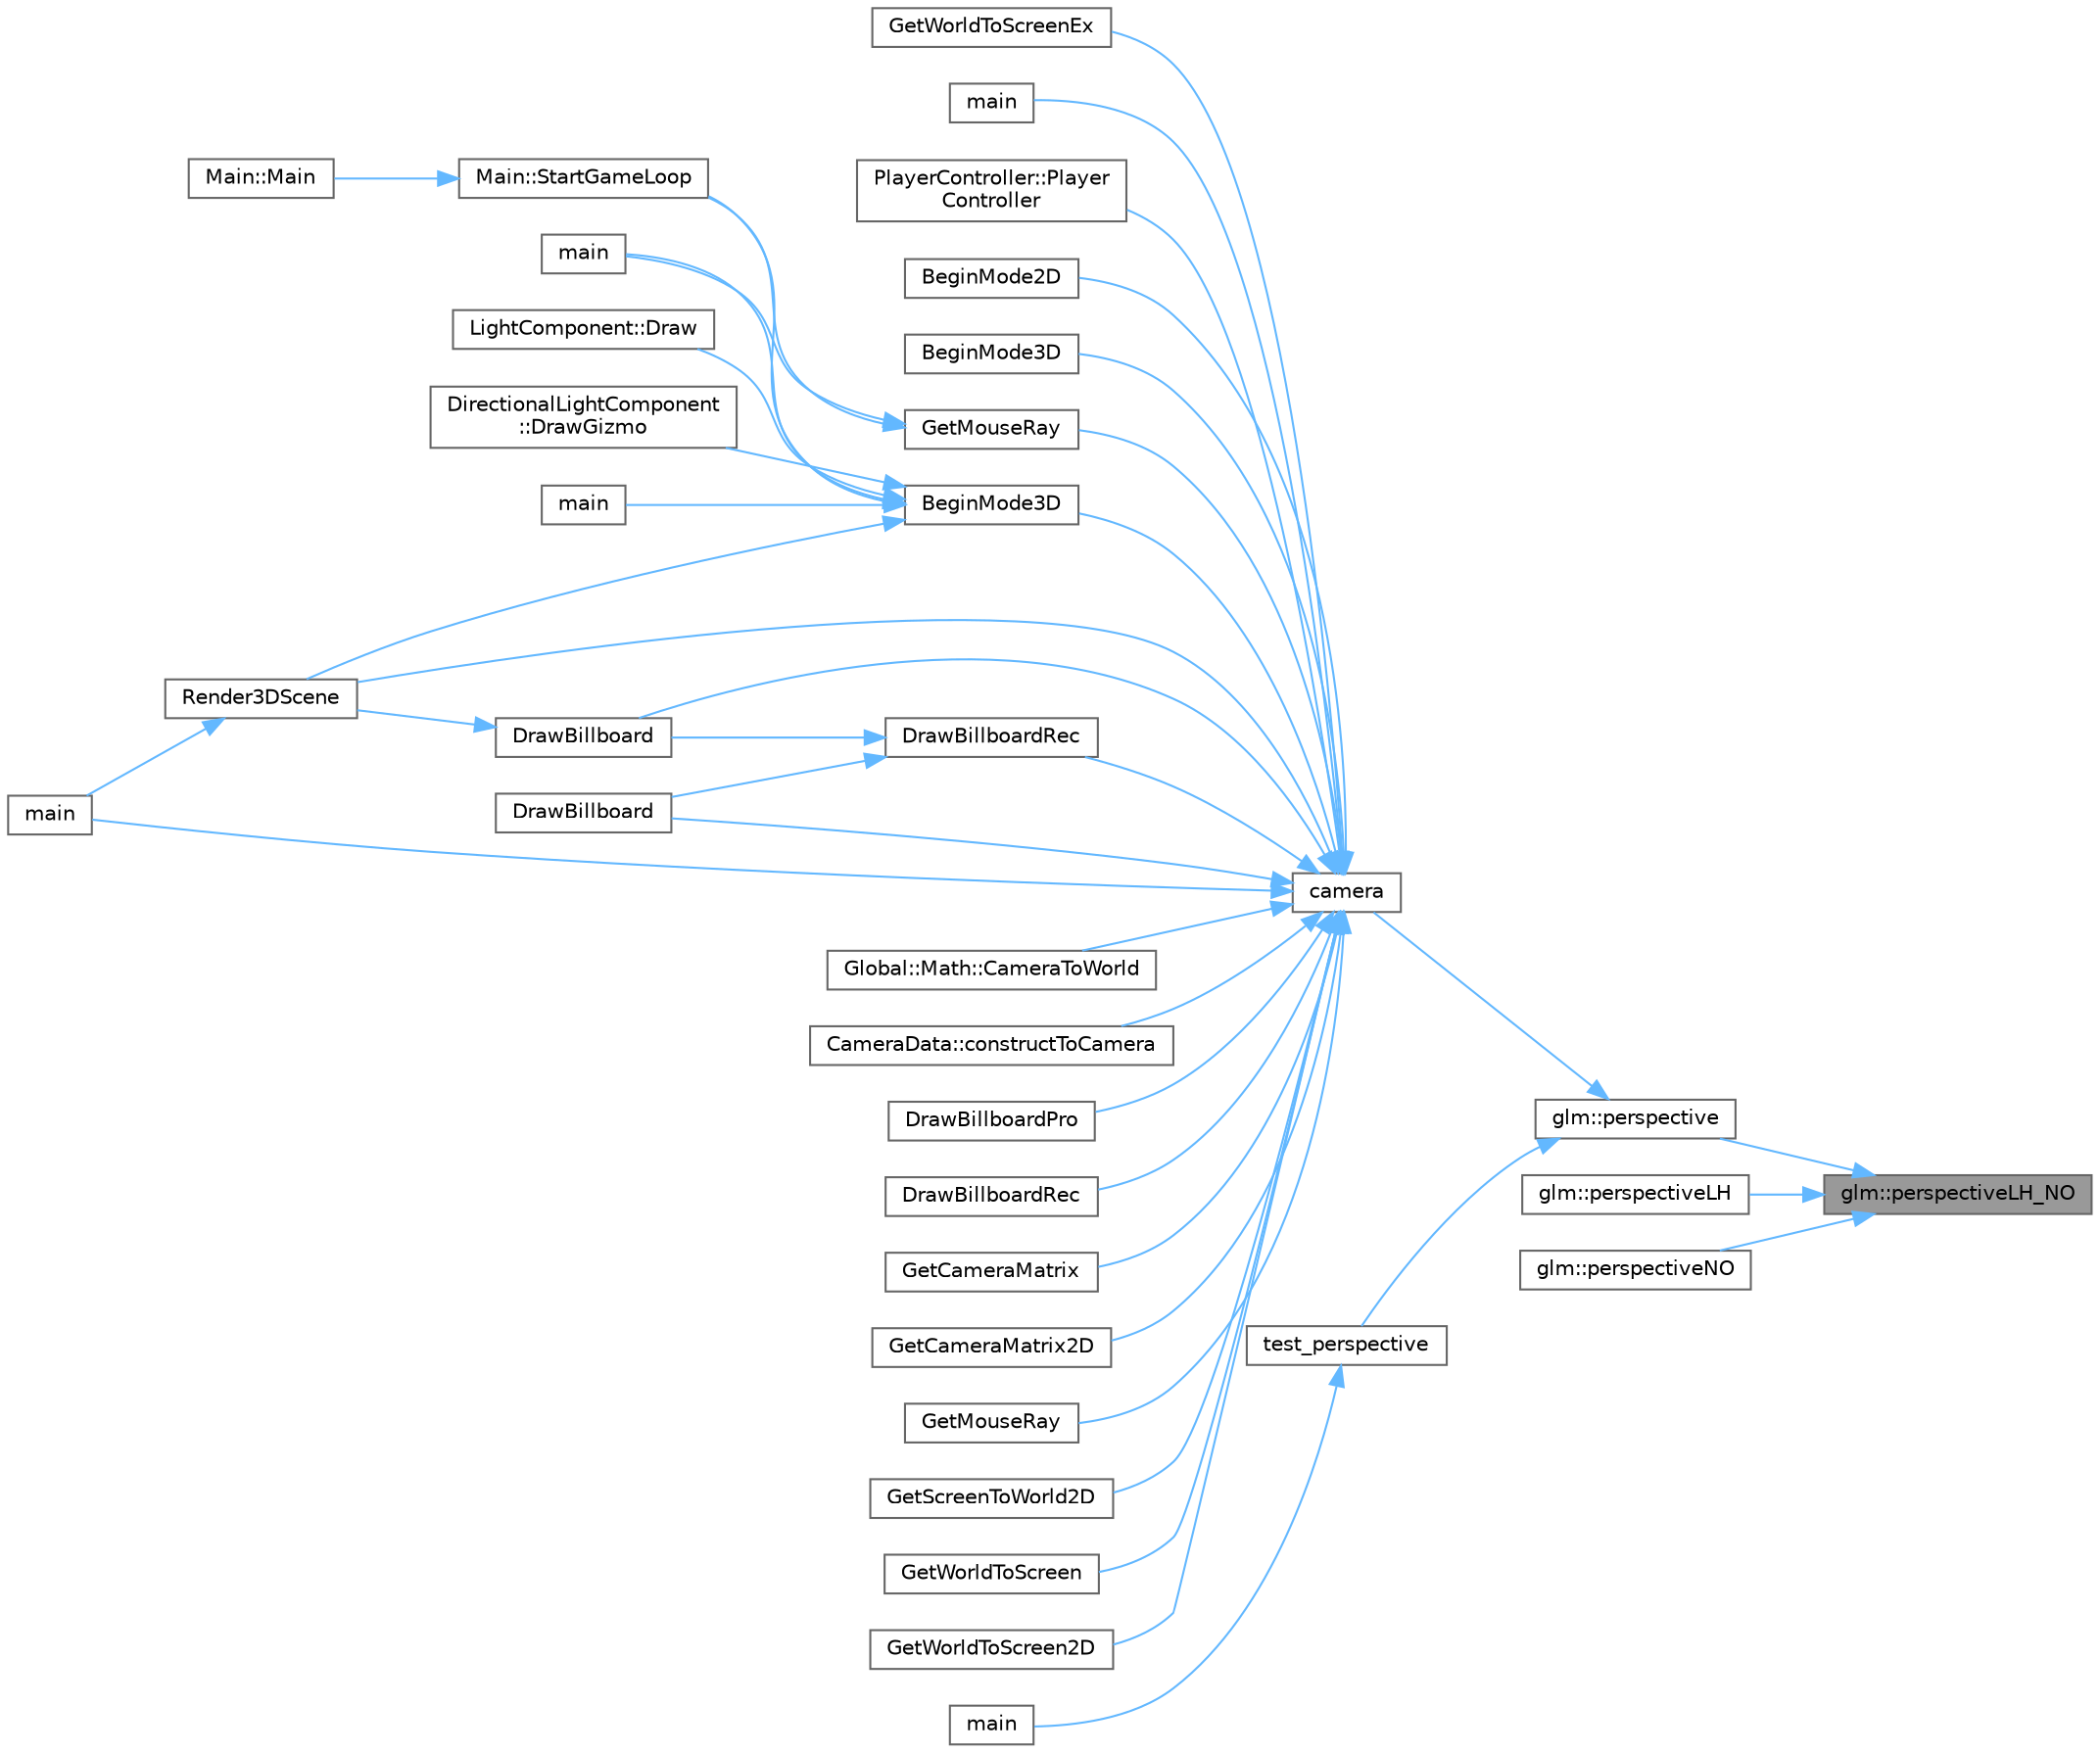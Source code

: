 digraph "glm::perspectiveLH_NO"
{
 // LATEX_PDF_SIZE
  bgcolor="transparent";
  edge [fontname=Helvetica,fontsize=10,labelfontname=Helvetica,labelfontsize=10];
  node [fontname=Helvetica,fontsize=10,shape=box,height=0.2,width=0.4];
  rankdir="RL";
  Node1 [id="Node000001",label="glm::perspectiveLH_NO",height=0.2,width=0.4,color="gray40", fillcolor="grey60", style="filled", fontcolor="black",tooltip=" "];
  Node1 -> Node2 [id="edge83_Node000001_Node000002",dir="back",color="steelblue1",style="solid",tooltip=" "];
  Node2 [id="Node000002",label="glm::perspective",height=0.2,width=0.4,color="grey40", fillcolor="white", style="filled",URL="$group__ext__matrix__clip__space.html#ga9e13be491fd69a438c8fda440cf0156e",tooltip=" "];
  Node2 -> Node3 [id="edge84_Node000002_Node000003",dir="back",color="steelblue1",style="solid",tooltip=" "];
  Node3 [id="Node000003",label="camera",height=0.2,width=0.4,color="grey40", fillcolor="white", style="filled",URL="$_classes_2lib_2glm_2test_2cmake_2test__find__glm_8cpp.html#a8f389d10179adf56cc907127d615c000",tooltip=" "];
  Node3 -> Node4 [id="edge85_Node000003_Node000004",dir="back",color="steelblue1",style="solid",tooltip=" "];
  Node4 [id="Node000004",label="BeginMode2D",height=0.2,width=0.4,color="grey40", fillcolor="white", style="filled",URL="$_old_2_classes_2lib_2rcore_8c.html#aafe334052bca4b8cdcce5adecfbc67c7",tooltip=" "];
  Node3 -> Node5 [id="edge86_Node000003_Node000005",dir="back",color="steelblue1",style="solid",tooltip=" "];
  Node5 [id="Node000005",label="BeginMode3D",height=0.2,width=0.4,color="grey40", fillcolor="white", style="filled",URL="$_classes_2lib_2rcore_8c.html#ac0458f5823cbb3e253d012f4386df71e",tooltip=" "];
  Node3 -> Node6 [id="edge87_Node000003_Node000006",dir="back",color="steelblue1",style="solid",tooltip=" "];
  Node6 [id="Node000006",label="BeginMode3D",height=0.2,width=0.4,color="grey40", fillcolor="white", style="filled",URL="$_old_2_classes_2lib_2rcore_8c.html#ac0458f5823cbb3e253d012f4386df71e",tooltip=" "];
  Node6 -> Node7 [id="edge88_Node000006_Node000007",dir="back",color="steelblue1",style="solid",tooltip=" "];
  Node7 [id="Node000007",label="LightComponent::Draw",height=0.2,width=0.4,color="grey40", fillcolor="white", style="filled",URL="$class_light_component.html#a0c2b41e339e319736fb46b4a8ff12b97",tooltip=" "];
  Node6 -> Node8 [id="edge89_Node000006_Node000008",dir="back",color="steelblue1",style="solid",tooltip=" "];
  Node8 [id="Node000008",label="DirectionalLightComponent\l::DrawGizmo",height=0.2,width=0.4,color="grey40", fillcolor="white", style="filled",URL="$class_directional_light_component.html#a190150ada7ffe8e53ae86c8e9d004f31",tooltip=" "];
  Node6 -> Node9 [id="edge90_Node000006_Node000009",dir="back",color="steelblue1",style="solid",tooltip=" "];
  Node9 [id="Node000009",label="main",height=0.2,width=0.4,color="grey40", fillcolor="white", style="filled",URL="$_classes_2_marching_cubes_8h.html#ae66f6b31b5ad750f1fe042a706a4e3d4",tooltip=" "];
  Node6 -> Node10 [id="edge91_Node000006_Node000010",dir="back",color="steelblue1",style="solid",tooltip=" "];
  Node10 [id="Node000010",label="main",height=0.2,width=0.4,color="grey40", fillcolor="white", style="filled",URL="$main_8cpp.html#a840291bc02cba5474a4cb46a9b9566fe",tooltip=" "];
  Node6 -> Node11 [id="edge92_Node000006_Node000011",dir="back",color="steelblue1",style="solid",tooltip=" "];
  Node11 [id="Node000011",label="Render3DScene",height=0.2,width=0.4,color="grey40", fillcolor="white", style="filled",URL="$_classes_2lib_2_raylib_erosion_standalone-main_2src_2main_8cpp.html#ad86ef8813977cfce37962bc5ceff25b3",tooltip=" "];
  Node11 -> Node12 [id="edge93_Node000011_Node000012",dir="back",color="steelblue1",style="solid",tooltip=" "];
  Node12 [id="Node000012",label="main",height=0.2,width=0.4,color="grey40", fillcolor="white", style="filled",URL="$_classes_2lib_2_raylib_erosion_standalone-main_2src_2main_8cpp.html#a840291bc02cba5474a4cb46a9b9566fe",tooltip=" "];
  Node6 -> Node13 [id="edge94_Node000006_Node000013",dir="back",color="steelblue1",style="solid",tooltip=" "];
  Node13 [id="Node000013",label="Main::StartGameLoop",height=0.2,width=0.4,color="grey40", fillcolor="white", style="filled",URL="$class_main.html#ae41f68a79f75d932839c81505b01b365",tooltip=" "];
  Node13 -> Node14 [id="edge95_Node000013_Node000014",dir="back",color="steelblue1",style="solid",tooltip=" "];
  Node14 [id="Node000014",label="Main::Main",height=0.2,width=0.4,color="grey40", fillcolor="white", style="filled",URL="$class_main.html#a50d4361a1b613205467a441b5c40c199",tooltip=" "];
  Node3 -> Node15 [id="edge96_Node000003_Node000015",dir="back",color="steelblue1",style="solid",tooltip=" "];
  Node15 [id="Node000015",label="Global::Math::CameraToWorld",height=0.2,width=0.4,color="grey40", fillcolor="white", style="filled",URL="$class_global_1_1_math.html#a05dc47d90fdc7114bea2de9db39fcb18",tooltip=" "];
  Node3 -> Node16 [id="edge97_Node000003_Node000016",dir="back",color="steelblue1",style="solid",tooltip=" "];
  Node16 [id="Node000016",label="CameraData::constructToCamera",height=0.2,width=0.4,color="grey40", fillcolor="white", style="filled",URL="$class_camera_data.html#ab02c7853c2ea6d33d346f1b863a45694",tooltip=" "];
  Node3 -> Node17 [id="edge98_Node000003_Node000017",dir="back",color="steelblue1",style="solid",tooltip=" "];
  Node17 [id="Node000017",label="DrawBillboard",height=0.2,width=0.4,color="grey40", fillcolor="white", style="filled",URL="$_classes_2lib_2_raylib_erosion_standalone-main_2raylib_2src_2models_8c.html#ae7037e4628c218a129ef41818ba824a5",tooltip=" "];
  Node3 -> Node18 [id="edge99_Node000003_Node000018",dir="back",color="steelblue1",style="solid",tooltip=" "];
  Node18 [id="Node000018",label="DrawBillboard",height=0.2,width=0.4,color="grey40", fillcolor="white", style="filled",URL="$_old_2_classes_2lib_2rmodels_8c.html#a91c826f25f6c8c9dac2a170f2fa9f73e",tooltip=" "];
  Node18 -> Node11 [id="edge100_Node000018_Node000011",dir="back",color="steelblue1",style="solid",tooltip=" "];
  Node3 -> Node19 [id="edge101_Node000003_Node000019",dir="back",color="steelblue1",style="solid",tooltip=" "];
  Node19 [id="Node000019",label="DrawBillboardPro",height=0.2,width=0.4,color="grey40", fillcolor="white", style="filled",URL="$_old_2_classes_2lib_2rmodels_8c.html#a65a8d3d882dd27491255eda7ddb51df9",tooltip=" "];
  Node3 -> Node20 [id="edge102_Node000003_Node000020",dir="back",color="steelblue1",style="solid",tooltip=" "];
  Node20 [id="Node000020",label="DrawBillboardRec",height=0.2,width=0.4,color="grey40", fillcolor="white", style="filled",URL="$_old_2_classes_2lib_2rmodels_8c.html#a0fb8e8e110d410452381595d148932c2",tooltip=" "];
  Node3 -> Node21 [id="edge103_Node000003_Node000021",dir="back",color="steelblue1",style="solid",tooltip=" "];
  Node21 [id="Node000021",label="DrawBillboardRec",height=0.2,width=0.4,color="grey40", fillcolor="white", style="filled",URL="$_classes_2lib_2raylib_2src_2models_8c.html#a74498df5d7e379ecfe9d9515d210783f",tooltip=" "];
  Node21 -> Node17 [id="edge104_Node000021_Node000017",dir="back",color="steelblue1",style="solid",tooltip=" "];
  Node21 -> Node18 [id="edge105_Node000021_Node000018",dir="back",color="steelblue1",style="solid",tooltip=" "];
  Node3 -> Node22 [id="edge106_Node000003_Node000022",dir="back",color="steelblue1",style="solid",tooltip=" "];
  Node22 [id="Node000022",label="GetCameraMatrix",height=0.2,width=0.4,color="grey40", fillcolor="white", style="filled",URL="$_old_2_classes_2lib_2rcore_8c.html#a5199e5731d1f8202c375c157da84d897",tooltip=" "];
  Node3 -> Node23 [id="edge107_Node000003_Node000023",dir="back",color="steelblue1",style="solid",tooltip=" "];
  Node23 [id="Node000023",label="GetCameraMatrix2D",height=0.2,width=0.4,color="grey40", fillcolor="white", style="filled",URL="$_old_2_classes_2lib_2rcore_8c.html#adc403b82ff73b4e9c88b6ab7c6fa42cb",tooltip=" "];
  Node3 -> Node24 [id="edge108_Node000003_Node000024",dir="back",color="steelblue1",style="solid",tooltip=" "];
  Node24 [id="Node000024",label="GetMouseRay",height=0.2,width=0.4,color="grey40", fillcolor="white", style="filled",URL="$_classes_2lib_2_raylib_erosion_standalone-main_2raylib_2src_2core_8c.html#adebca695e64d03e8b0df5f89148f438b",tooltip=" "];
  Node3 -> Node25 [id="edge109_Node000003_Node000025",dir="back",color="steelblue1",style="solid",tooltip=" "];
  Node25 [id="Node000025",label="GetMouseRay",height=0.2,width=0.4,color="grey40", fillcolor="white", style="filled",URL="$_old_2_classes_2lib_2rcore_8c.html#adebca695e64d03e8b0df5f89148f438b",tooltip=" "];
  Node25 -> Node10 [id="edge110_Node000025_Node000010",dir="back",color="steelblue1",style="solid",tooltip=" "];
  Node25 -> Node13 [id="edge111_Node000025_Node000013",dir="back",color="steelblue1",style="solid",tooltip=" "];
  Node3 -> Node26 [id="edge112_Node000003_Node000026",dir="back",color="steelblue1",style="solid",tooltip=" "];
  Node26 [id="Node000026",label="GetScreenToWorld2D",height=0.2,width=0.4,color="grey40", fillcolor="white", style="filled",URL="$_old_2_classes_2lib_2rcore_8c.html#a5e3e9e7f5e0a9b2632780721d5e14bab",tooltip=" "];
  Node3 -> Node27 [id="edge113_Node000003_Node000027",dir="back",color="steelblue1",style="solid",tooltip=" "];
  Node27 [id="Node000027",label="GetWorldToScreen",height=0.2,width=0.4,color="grey40", fillcolor="white", style="filled",URL="$_old_2_classes_2lib_2rcore_8c.html#a004634889dc275fe611014d7f2d26ac1",tooltip=" "];
  Node3 -> Node28 [id="edge114_Node000003_Node000028",dir="back",color="steelblue1",style="solid",tooltip=" "];
  Node28 [id="Node000028",label="GetWorldToScreen2D",height=0.2,width=0.4,color="grey40", fillcolor="white", style="filled",URL="$_old_2_classes_2lib_2rcore_8c.html#af318bdcc2e75a7f1cb1478435b2b4ba7",tooltip=" "];
  Node3 -> Node29 [id="edge115_Node000003_Node000029",dir="back",color="steelblue1",style="solid",tooltip=" "];
  Node29 [id="Node000029",label="GetWorldToScreenEx",height=0.2,width=0.4,color="grey40", fillcolor="white", style="filled",URL="$_old_2_classes_2lib_2rcore_8c.html#a2915910820e594159b54714227eec225",tooltip=" "];
  Node3 -> Node30 [id="edge116_Node000003_Node000030",dir="back",color="steelblue1",style="solid",tooltip=" "];
  Node30 [id="Node000030",label="main",height=0.2,width=0.4,color="grey40", fillcolor="white", style="filled",URL="$_classes_2lib_2glm_2test_2cmake_2test__find__glm_8cpp.html#ae66f6b31b5ad750f1fe042a706a4e3d4",tooltip=" "];
  Node3 -> Node12 [id="edge117_Node000003_Node000012",dir="back",color="steelblue1",style="solid",tooltip=" "];
  Node3 -> Node31 [id="edge118_Node000003_Node000031",dir="back",color="steelblue1",style="solid",tooltip=" "];
  Node31 [id="Node000031",label="PlayerController::Player\lController",height=0.2,width=0.4,color="grey40", fillcolor="white", style="filled",URL="$class_player_controller.html#adf577fa598d38b0c1af2156609b54e05",tooltip=" "];
  Node3 -> Node11 [id="edge119_Node000003_Node000011",dir="back",color="steelblue1",style="solid",tooltip=" "];
  Node2 -> Node32 [id="edge120_Node000002_Node000032",dir="back",color="steelblue1",style="solid",tooltip=" "];
  Node32 [id="Node000032",label="test_perspective",height=0.2,width=0.4,color="grey40", fillcolor="white", style="filled",URL="$_classes_2lib_2glm_2test_2gtc_2gtc__matrix__transform_8cpp.html#ad21558d4756f9843f6e19b7d51b7f4f9",tooltip=" "];
  Node32 -> Node33 [id="edge121_Node000032_Node000033",dir="back",color="steelblue1",style="solid",tooltip=" "];
  Node33 [id="Node000033",label="main",height=0.2,width=0.4,color="grey40", fillcolor="white", style="filled",URL="$_classes_2lib_2glm_2test_2gtc_2gtc__matrix__transform_8cpp.html#ae66f6b31b5ad750f1fe042a706a4e3d4",tooltip=" "];
  Node1 -> Node34 [id="edge122_Node000001_Node000034",dir="back",color="steelblue1",style="solid",tooltip=" "];
  Node34 [id="Node000034",label="glm::perspectiveLH",height=0.2,width=0.4,color="grey40", fillcolor="white", style="filled",URL="$group__ext__matrix__clip__space.html#ga8b7f443c7e30e879fc98fcf1b922d958",tooltip=" "];
  Node1 -> Node35 [id="edge123_Node000001_Node000035",dir="back",color="steelblue1",style="solid",tooltip=" "];
  Node35 [id="Node000035",label="glm::perspectiveNO",height=0.2,width=0.4,color="grey40", fillcolor="white", style="filled",URL="$group__ext__matrix__clip__space.html#ga7c2215fd8b8b9f37e29c548d0e48bd91",tooltip=" "];
}
